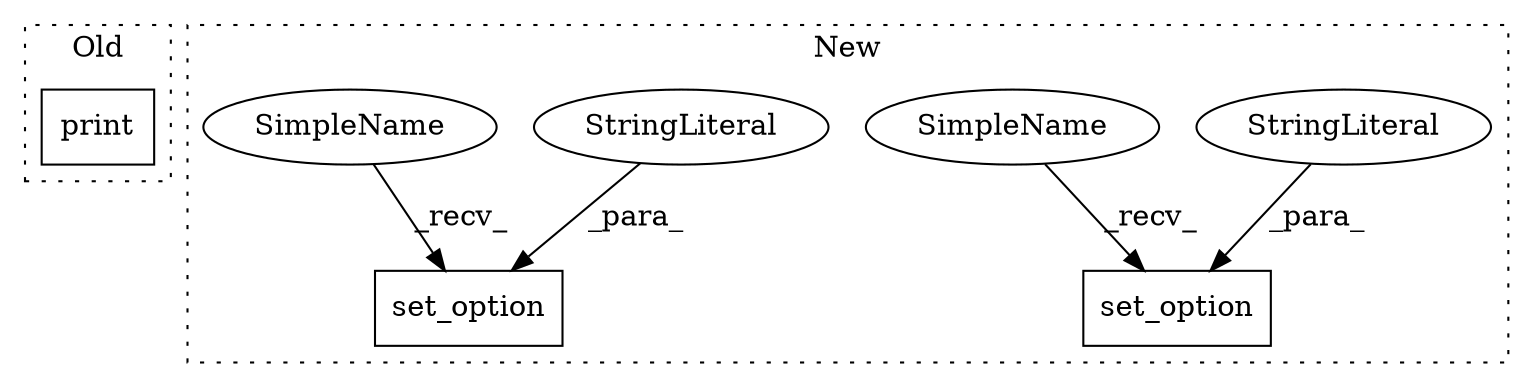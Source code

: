 digraph G {
subgraph cluster0 {
1 [label="print" a="32" s="171,192" l="6,1" shape="box"];
label = "Old";
style="dotted";
}
subgraph cluster1 {
2 [label="set_option" a="32" s="460,500" l="11,1" shape="box"];
3 [label="set_option" a="32" s="792,831" l="11,1" shape="box"];
4 [label="StringLiteral" a="45" s="803" l="23" shape="ellipse"];
5 [label="StringLiteral" a="45" s="471" l="23" shape="ellipse"];
6 [label="SimpleName" a="42" s="453" l="6" shape="ellipse"];
7 [label="SimpleName" a="42" s="785" l="6" shape="ellipse"];
label = "New";
style="dotted";
}
4 -> 3 [label="_para_"];
5 -> 2 [label="_para_"];
6 -> 2 [label="_recv_"];
7 -> 3 [label="_recv_"];
}